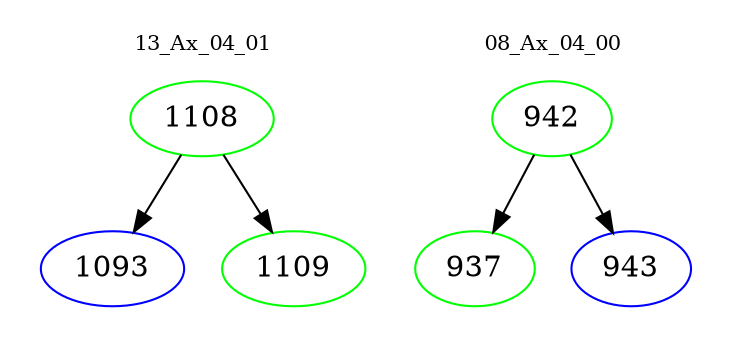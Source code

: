 digraph{
subgraph cluster_0 {
color = white
label = "13_Ax_04_01";
fontsize=10;
T0_1108 [label="1108", color="green"]
T0_1108 -> T0_1093 [color="black"]
T0_1093 [label="1093", color="blue"]
T0_1108 -> T0_1109 [color="black"]
T0_1109 [label="1109", color="green"]
}
subgraph cluster_1 {
color = white
label = "08_Ax_04_00";
fontsize=10;
T1_942 [label="942", color="green"]
T1_942 -> T1_937 [color="black"]
T1_937 [label="937", color="green"]
T1_942 -> T1_943 [color="black"]
T1_943 [label="943", color="blue"]
}
}

